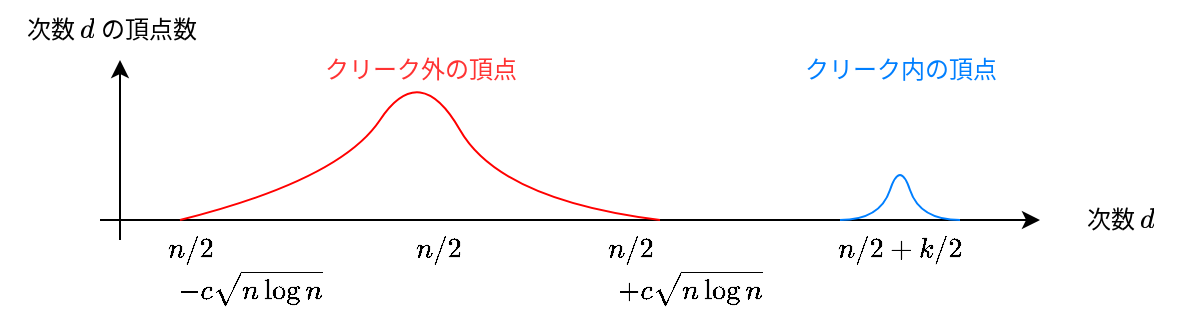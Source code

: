 <mxfile>
    <diagram id="j_y3ZgeP4S5btiDHsgda" name="ページ1">
        <mxGraphModel dx="1005" dy="392" grid="1" gridSize="10" guides="1" tooltips="1" connect="1" arrows="1" fold="1" page="1" pageScale="1" pageWidth="827" pageHeight="1169" math="1" shadow="0">
            <root>
                <mxCell id="0"/>
                <mxCell id="1" parent="0"/>
                <mxCell id="2" value="" style="endArrow=classic;html=1;" edge="1" parent="1">
                    <mxGeometry width="50" height="50" relative="1" as="geometry">
                        <mxPoint x="50" y="110" as="sourcePoint"/>
                        <mxPoint x="520" y="110" as="targetPoint"/>
                    </mxGeometry>
                </mxCell>
                <mxCell id="3" value="次数" style="text;html=1;align=center;verticalAlign=middle;resizable=0;points=[];autosize=1;strokeColor=none;fillColor=none;" vertex="1" parent="1">
                    <mxGeometry x="530" y="95" width="50" height="30" as="geometry"/>
                </mxCell>
                <mxCell id="4" value="&lt;svg style=&quot;vertical-align: -0.023ex;&quot; xmlns:xlink=&quot;http://www.w3.org/1999/xlink&quot; viewBox=&quot;0 -694 520 704&quot; role=&quot;img&quot; height=&quot;1.593ex&quot; width=&quot;1.176ex&quot; xmlns=&quot;http://www.w3.org/2000/svg&quot;&gt;&lt;defs&gt;&lt;path d=&quot;M366 683Q367 683 438 688T511 694Q523 694 523 686Q523 679 450 384T375 83T374 68Q374 26 402 26Q411 27 422 35Q443 55 463 131Q469 151 473 152Q475 153 483 153H487H491Q506 153 506 145Q506 140 503 129Q490 79 473 48T445 8T417 -8Q409 -10 393 -10Q359 -10 336 5T306 36L300 51Q299 52 296 50Q294 48 292 46Q233 -10 172 -10Q117 -10 75 30T33 157Q33 205 53 255T101 341Q148 398 195 420T280 442Q336 442 364 400Q369 394 369 396Q370 400 396 505T424 616Q424 629 417 632T378 637H357Q351 643 351 645T353 664Q358 683 366 683ZM352 326Q329 405 277 405Q242 405 210 374T160 293Q131 214 119 129Q119 126 119 118T118 106Q118 61 136 44T179 26Q233 26 290 98L298 109L352 326Z&quot; id=&quot;MJX-1-TEX-I-1D451&quot;&gt;&lt;/path&gt;&lt;/defs&gt;&lt;g transform=&quot;scale(1,-1)&quot; stroke-width=&quot;0&quot; fill=&quot;currentColor&quot; stroke=&quot;currentColor&quot;&gt;&lt;g data-mml-node=&quot;math&quot;&gt;&lt;g data-mml-node=&quot;mi&quot;&gt;&lt;use xlink:href=&quot;#MJX-1-TEX-I-1D451&quot; data-c=&quot;1D451&quot;&gt;&lt;/use&gt;&lt;/g&gt;&lt;/g&gt;&lt;/g&gt;&lt;/svg&gt;" style="text;html=1;align=center;verticalAlign=middle;resizable=0;points=[];autosize=1;strokeColor=none;fillColor=none;" vertex="1" parent="1">
                    <mxGeometry x="558" y="95" width="30" height="30" as="geometry"/>
                </mxCell>
                <mxCell id="5" value="" style="endArrow=classic;html=1;" edge="1" parent="1">
                    <mxGeometry width="50" height="50" relative="1" as="geometry">
                        <mxPoint x="60" y="120" as="sourcePoint"/>
                        <mxPoint x="60" y="30" as="targetPoint"/>
                    </mxGeometry>
                </mxCell>
                <mxCell id="6" value="次数" style="text;html=1;align=center;verticalAlign=middle;resizable=0;points=[];autosize=1;strokeColor=none;fillColor=none;" vertex="1" parent="1">
                    <mxGeometry width="50" height="30" as="geometry"/>
                </mxCell>
                <mxCell id="7" value="&lt;svg style=&quot;vertical-align: -0.023ex;&quot; xmlns:xlink=&quot;http://www.w3.org/1999/xlink&quot; viewBox=&quot;0 -694 520 704&quot; role=&quot;img&quot; height=&quot;1.593ex&quot; width=&quot;1.176ex&quot; xmlns=&quot;http://www.w3.org/2000/svg&quot;&gt;&lt;defs&gt;&lt;path d=&quot;M366 683Q367 683 438 688T511 694Q523 694 523 686Q523 679 450 384T375 83T374 68Q374 26 402 26Q411 27 422 35Q443 55 463 131Q469 151 473 152Q475 153 483 153H487H491Q506 153 506 145Q506 140 503 129Q490 79 473 48T445 8T417 -8Q409 -10 393 -10Q359 -10 336 5T306 36L300 51Q299 52 296 50Q294 48 292 46Q233 -10 172 -10Q117 -10 75 30T33 157Q33 205 53 255T101 341Q148 398 195 420T280 442Q336 442 364 400Q369 394 369 396Q370 400 396 505T424 616Q424 629 417 632T378 637H357Q351 643 351 645T353 664Q358 683 366 683ZM352 326Q329 405 277 405Q242 405 210 374T160 293Q131 214 119 129Q119 126 119 118T118 106Q118 61 136 44T179 26Q233 26 290 98L298 109L352 326Z&quot; id=&quot;MJX-1-TEX-I-1D451&quot;&gt;&lt;/path&gt;&lt;/defs&gt;&lt;g transform=&quot;scale(1,-1)&quot; stroke-width=&quot;0&quot; fill=&quot;currentColor&quot; stroke=&quot;currentColor&quot;&gt;&lt;g data-mml-node=&quot;math&quot;&gt;&lt;g data-mml-node=&quot;mi&quot;&gt;&lt;use xlink:href=&quot;#MJX-1-TEX-I-1D451&quot; data-c=&quot;1D451&quot;&gt;&lt;/use&gt;&lt;/g&gt;&lt;/g&gt;&lt;/g&gt;&lt;/svg&gt;" style="text;html=1;align=center;verticalAlign=middle;resizable=0;points=[];autosize=1;strokeColor=none;fillColor=none;" vertex="1" parent="1">
                    <mxGeometry x="28" width="30" height="30" as="geometry"/>
                </mxCell>
                <mxCell id="8" value="の頂点数" style="text;html=1;align=center;verticalAlign=middle;resizable=0;points=[];autosize=1;strokeColor=none;fillColor=none;" vertex="1" parent="1">
                    <mxGeometry x="39" width="70" height="30" as="geometry"/>
                </mxCell>
                <mxCell id="10" value="$$n/2$$" style="text;html=1;align=center;verticalAlign=middle;resizable=0;points=[];autosize=1;strokeColor=none;fillColor=none;" vertex="1" parent="1">
                    <mxGeometry x="184" y="110" width="70" height="30" as="geometry"/>
                </mxCell>
                <mxCell id="13" value="$$n/2$$" style="text;html=1;align=center;verticalAlign=middle;resizable=0;points=[];autosize=1;strokeColor=none;fillColor=none;" vertex="1" parent="1">
                    <mxGeometry x="60" y="110" width="70" height="30" as="geometry"/>
                </mxCell>
                <mxCell id="14" value="$$-c\sqrt{n\log n}$$" style="text;html=1;align=center;verticalAlign=middle;resizable=0;points=[];autosize=1;strokeColor=none;fillColor=none;" vertex="1" parent="1">
                    <mxGeometry x="60" y="129" width="130" height="30" as="geometry"/>
                </mxCell>
                <mxCell id="15" value="$$n/2$$" style="text;html=1;align=center;verticalAlign=middle;resizable=0;points=[];autosize=1;strokeColor=none;fillColor=none;" vertex="1" parent="1">
                    <mxGeometry x="280" y="110" width="70" height="30" as="geometry"/>
                </mxCell>
                <mxCell id="16" value="$$+c\sqrt{n\log n}$$" style="text;html=1;align=center;verticalAlign=middle;resizable=0;points=[];autosize=1;strokeColor=none;fillColor=none;" vertex="1" parent="1">
                    <mxGeometry x="280" y="129" width="130" height="30" as="geometry"/>
                </mxCell>
                <mxCell id="17" value="" style="endArrow=none;html=1;curved=1;strokeColor=#FF0000;" edge="1" parent="1">
                    <mxGeometry width="50" height="50" relative="1" as="geometry">
                        <mxPoint x="90" y="110" as="sourcePoint"/>
                        <mxPoint x="330" y="110" as="targetPoint"/>
                        <Array as="points">
                            <mxPoint x="170" y="90"/>
                            <mxPoint x="210" y="30"/>
                            <mxPoint x="250" y="100"/>
                        </Array>
                    </mxGeometry>
                </mxCell>
                <mxCell id="18" value="クリーク外の頂点" style="text;html=1;align=center;verticalAlign=middle;resizable=0;points=[];autosize=1;strokeColor=none;fillColor=none;fontColor=#FF3333;" vertex="1" parent="1">
                    <mxGeometry x="150" y="20" width="120" height="30" as="geometry"/>
                </mxCell>
                <mxCell id="19" value="クリーク内の頂点" style="text;html=1;align=center;verticalAlign=middle;resizable=0;points=[];autosize=1;strokeColor=none;fillColor=none;fontColor=#007FFF;" vertex="1" parent="1">
                    <mxGeometry x="390" y="20" width="120" height="30" as="geometry"/>
                </mxCell>
                <mxCell id="21" value="" style="endArrow=none;html=1;strokeColor=#007FFF;fontColor=#007FFF;curved=1;" edge="1" parent="1">
                    <mxGeometry width="50" height="50" relative="1" as="geometry">
                        <mxPoint x="420" y="110" as="sourcePoint"/>
                        <mxPoint x="480" y="110" as="targetPoint"/>
                        <Array as="points">
                            <mxPoint x="440" y="110"/>
                            <mxPoint x="450" y="80"/>
                            <mxPoint x="460" y="110"/>
                        </Array>
                    </mxGeometry>
                </mxCell>
                <mxCell id="22" value="$$n/2+k/2$$" style="text;html=1;align=center;verticalAlign=middle;resizable=0;points=[];autosize=1;strokeColor=none;fillColor=none;" vertex="1" parent="1">
                    <mxGeometry x="405" y="110" width="90" height="30" as="geometry"/>
                </mxCell>
            </root>
        </mxGraphModel>
    </diagram>
</mxfile>